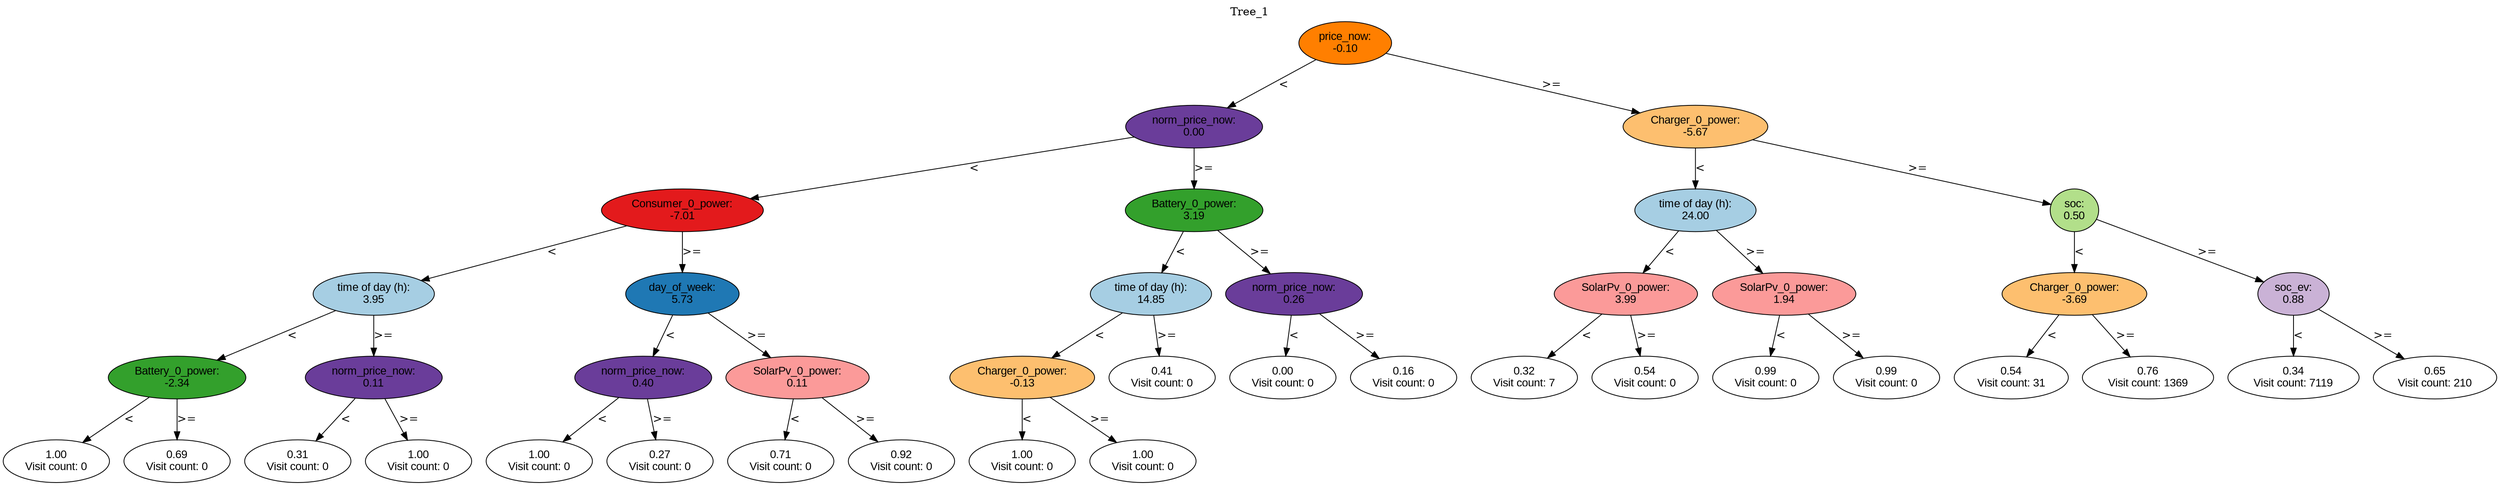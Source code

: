 digraph BST {
    node [fontname="Arial" style=filled colorscheme=paired12];
    0 [ label = "price_now:
-0.10" fillcolor=8];
    1 [ label = "norm_price_now:
0.00" fillcolor=10];
    2 [ label = "Consumer_0_power:
-7.01" fillcolor=6];
    3 [ label = "time of day (h):
3.95" fillcolor=1];
    4 [ label = "Battery_0_power:
-2.34" fillcolor=4];
    5 [ label = "1.00
Visit count: 0" fillcolor=white];
    6 [ label = "0.69
Visit count: 0" fillcolor=white];
    7 [ label = "norm_price_now:
0.11" fillcolor=10];
    8 [ label = "0.31
Visit count: 0" fillcolor=white];
    9 [ label = "1.00
Visit count: 0" fillcolor=white];
    10 [ label = "day_of_week:
5.73" fillcolor=2];
    11 [ label = "norm_price_now:
0.40" fillcolor=10];
    12 [ label = "1.00
Visit count: 0" fillcolor=white];
    13 [ label = "0.27
Visit count: 0" fillcolor=white];
    14 [ label = "SolarPv_0_power:
0.11" fillcolor=5];
    15 [ label = "0.71
Visit count: 0" fillcolor=white];
    16 [ label = "0.92
Visit count: 0" fillcolor=white];
    17 [ label = "Battery_0_power:
3.19" fillcolor=4];
    18 [ label = "time of day (h):
14.85" fillcolor=1];
    19 [ label = "Charger_0_power:
-0.13" fillcolor=7];
    20 [ label = "1.00
Visit count: 0" fillcolor=white];
    21 [ label = "1.00
Visit count: 0" fillcolor=white];
    22 [ label = "0.41
Visit count: 0" fillcolor=white];
    23 [ label = "norm_price_now:
0.26" fillcolor=10];
    24 [ label = "0.00
Visit count: 0" fillcolor=white];
    25 [ label = "0.16
Visit count: 0" fillcolor=white];
    26 [ label = "Charger_0_power:
-5.67" fillcolor=7];
    27 [ label = "time of day (h):
24.00" fillcolor=1];
    28 [ label = "SolarPv_0_power:
3.99" fillcolor=5];
    29 [ label = "0.32
Visit count: 7" fillcolor=white];
    30 [ label = "0.54
Visit count: 0" fillcolor=white];
    31 [ label = "SolarPv_0_power:
1.94" fillcolor=5];
    32 [ label = "0.99
Visit count: 0" fillcolor=white];
    33 [ label = "0.99
Visit count: 0" fillcolor=white];
    34 [ label = "soc:
0.50" fillcolor=3];
    35 [ label = "Charger_0_power:
-3.69" fillcolor=7];
    36 [ label = "0.54
Visit count: 31" fillcolor=white];
    37 [ label = "0.76
Visit count: 1369" fillcolor=white];
    38 [ label = "soc_ev:
0.88" fillcolor=9];
    39 [ label = "0.34
Visit count: 7119" fillcolor=white];
    40 [ label = "0.65
Visit count: 210" fillcolor=white];

    0  -> 1[ label = "<"];
    0  -> 26[ label = ">="];
    1  -> 2[ label = "<"];
    1  -> 17[ label = ">="];
    2  -> 3[ label = "<"];
    2  -> 10[ label = ">="];
    3  -> 4[ label = "<"];
    3  -> 7[ label = ">="];
    4  -> 5[ label = "<"];
    4  -> 6[ label = ">="];
    7  -> 8[ label = "<"];
    7  -> 9[ label = ">="];
    10  -> 11[ label = "<"];
    10  -> 14[ label = ">="];
    11  -> 12[ label = "<"];
    11  -> 13[ label = ">="];
    14  -> 15[ label = "<"];
    14  -> 16[ label = ">="];
    17  -> 18[ label = "<"];
    17  -> 23[ label = ">="];
    18  -> 19[ label = "<"];
    18  -> 22[ label = ">="];
    19  -> 20[ label = "<"];
    19  -> 21[ label = ">="];
    23  -> 24[ label = "<"];
    23  -> 25[ label = ">="];
    26  -> 27[ label = "<"];
    26  -> 34[ label = ">="];
    27  -> 28[ label = "<"];
    27  -> 31[ label = ">="];
    28  -> 29[ label = "<"];
    28  -> 30[ label = ">="];
    31  -> 32[ label = "<"];
    31  -> 33[ label = ">="];
    34  -> 35[ label = "<"];
    34  -> 38[ label = ">="];
    35  -> 36[ label = "<"];
    35  -> 37[ label = ">="];
    38  -> 39[ label = "<"];
    38  -> 40[ label = ">="];

    labelloc="t";
    label="Tree_1";
}